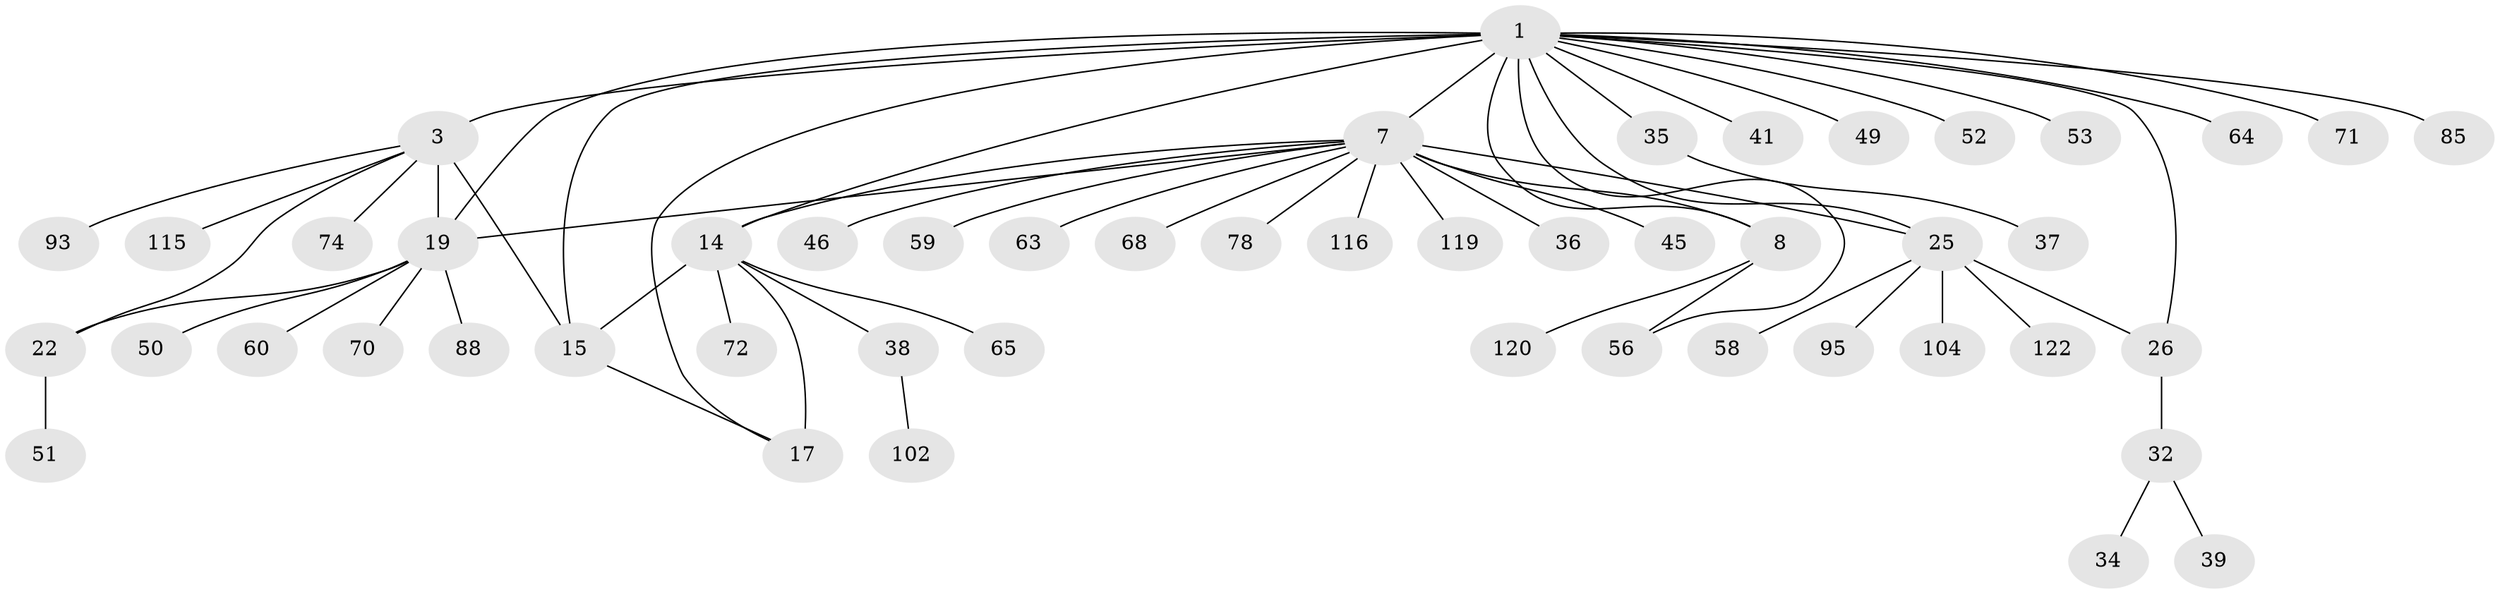 // original degree distribution, {7: 0.05555555555555555, 10: 0.015873015873015872, 6: 0.031746031746031744, 8: 0.047619047619047616, 9: 0.031746031746031744, 13: 0.015873015873015872, 12: 0.015873015873015872, 5: 0.015873015873015872, 16: 0.007936507936507936, 1: 0.6111111111111112, 4: 0.007936507936507936, 3: 0.015873015873015872, 2: 0.12698412698412698}
// Generated by graph-tools (version 1.1) at 2025/19/03/04/25 18:19:33]
// undirected, 50 vertices, 61 edges
graph export_dot {
graph [start="1"]
  node [color=gray90,style=filled];
  1 [super="+2"];
  3 [super="+21"];
  7 [super="+9+12+90+66+10"];
  8;
  14 [super="+107+79+16+55"];
  15;
  17;
  19 [super="+20+111"];
  22 [super="+48+91"];
  25 [super="+28+29"];
  26 [super="+83+75"];
  32 [super="+42"];
  34;
  35 [super="+126"];
  36 [super="+44"];
  37;
  38;
  39;
  41;
  45;
  46;
  49;
  50 [super="+87"];
  51;
  52;
  53;
  56;
  58;
  59 [super="+117"];
  60;
  63;
  64;
  65;
  68;
  70;
  71;
  72;
  74;
  78;
  85 [super="+118"];
  88;
  93;
  95;
  102;
  104;
  115;
  116;
  119;
  120;
  122;
  1 -- 3 [weight=5];
  1 -- 41;
  1 -- 7;
  1 -- 64;
  1 -- 71;
  1 -- 8;
  1 -- 14 [weight=4];
  1 -- 15 [weight=2];
  1 -- 17;
  1 -- 19 [weight=2];
  1 -- 85;
  1 -- 25 [weight=6];
  1 -- 26 [weight=2];
  1 -- 35;
  1 -- 49;
  1 -- 52;
  1 -- 53;
  1 -- 56;
  3 -- 74;
  3 -- 15;
  3 -- 19 [weight=4];
  3 -- 115;
  3 -- 22;
  3 -- 93;
  7 -- 8 [weight=5];
  7 -- 45;
  7 -- 46;
  7 -- 36;
  7 -- 78;
  7 -- 119;
  7 -- 59;
  7 -- 68;
  7 -- 25;
  7 -- 19;
  7 -- 116;
  7 -- 14;
  7 -- 63;
  8 -- 56;
  8 -- 120;
  14 -- 15 [weight=3];
  14 -- 17 [weight=3];
  14 -- 65;
  14 -- 38;
  14 -- 72;
  15 -- 17;
  19 -- 22 [weight=4];
  19 -- 70;
  19 -- 50;
  19 -- 88;
  19 -- 60;
  22 -- 51;
  25 -- 26 [weight=3];
  25 -- 95;
  25 -- 104;
  25 -- 122;
  25 -- 58;
  26 -- 32;
  32 -- 34;
  32 -- 39;
  35 -- 37;
  38 -- 102;
}
